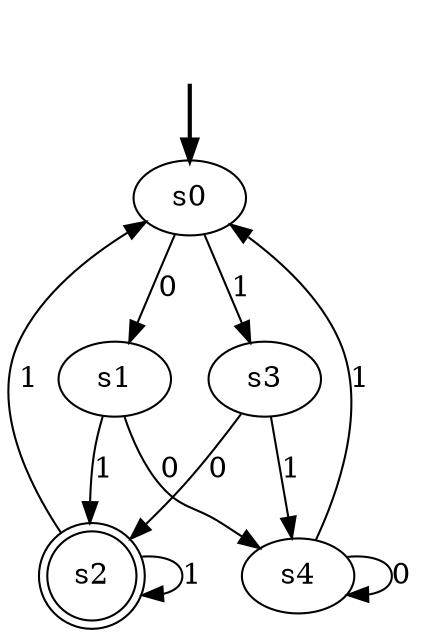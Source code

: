 digraph{
    fake [style=invisible]
    s0 [root=true]

    fake -> s0 [style=bold]

    s1
    s2 [shape=doublecircle]
    s3
    s4

    s0 -> s1 [label="0"]
    s0 -> s3 [label="1"]
    s1 -> s2 [label="1"]
    s1 -> s4 [label="0"]
    s2 -> s2 [label="1"]
    s2 -> s0 [label="1"]
    s3 -> s2 [label="0"]
    s3 -> s4 [label="1"]
    s4 -> s4 [label="0"]
    s4 -> s0 [label="1"]
}
